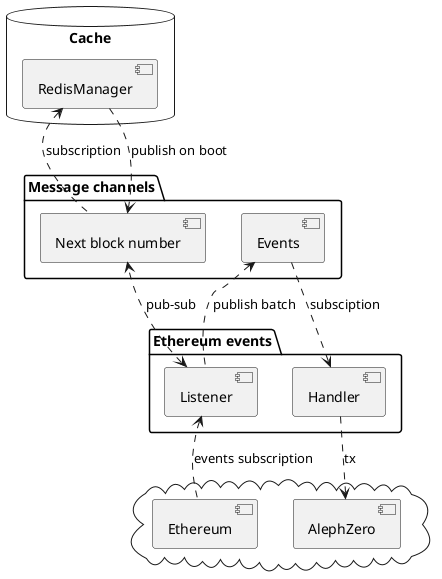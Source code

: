 @startuml

database "Cache" {
  [RedisManager] as redis
}

package "Ethereum events" {
  [Listener] as eth_listener
  [Handler] as eth_handler
}

package "Message channels" {
  [Next block number] as eth_block_number
  [Events] as eth_events
}

cloud {
  [AlephZero] as a0
  [Ethereum] as eth
}

eth_listener <.. eth: events subscription
eth_listener .up.> eth_events : publish batch
eth_listener <..> eth_block_number: pub-sub
eth_handler <.up. eth_events : subsciption
eth_handler ..> a0 : tx
redis <.. eth_block_number: subscription
redis ..> eth_block_number: publish on boot

@enduml